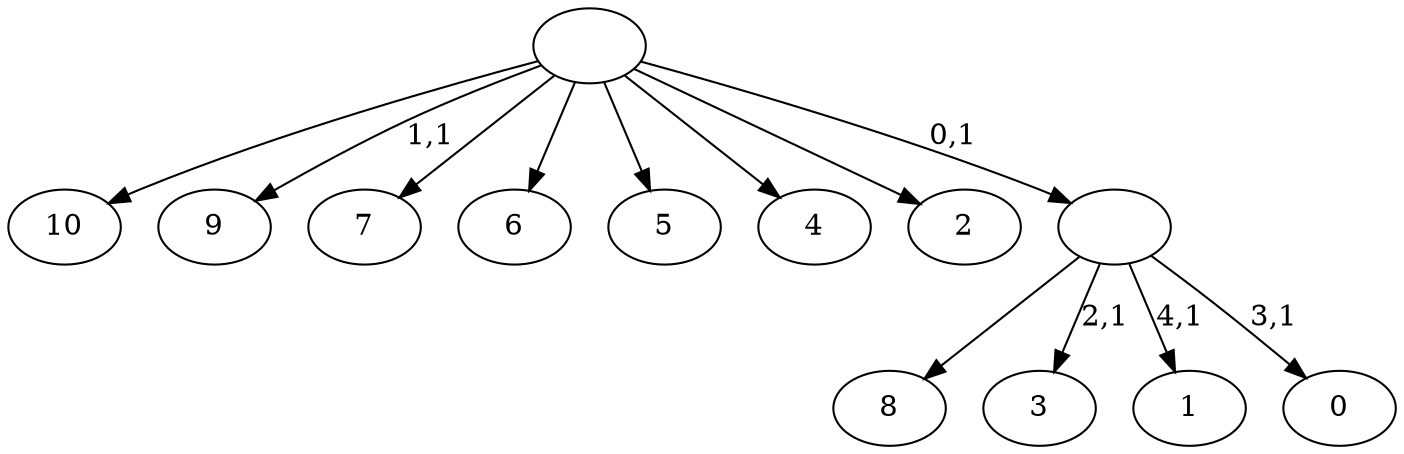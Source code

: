 digraph T {
	16 [label="10"]
	15 [label="9"]
	13 [label="8"]
	12 [label="7"]
	11 [label="6"]
	10 [label="5"]
	9 [label="4"]
	8 [label="3"]
	6 [label="2"]
	5 [label="1"]
	3 [label="0"]
	1 [label=""]
	0 [label=""]
	1 -> 3 [label="3,1"]
	1 -> 5 [label="4,1"]
	1 -> 8 [label="2,1"]
	1 -> 13 [label=""]
	0 -> 15 [label="1,1"]
	0 -> 16 [label=""]
	0 -> 12 [label=""]
	0 -> 11 [label=""]
	0 -> 10 [label=""]
	0 -> 9 [label=""]
	0 -> 6 [label=""]
	0 -> 1 [label="0,1"]
}
